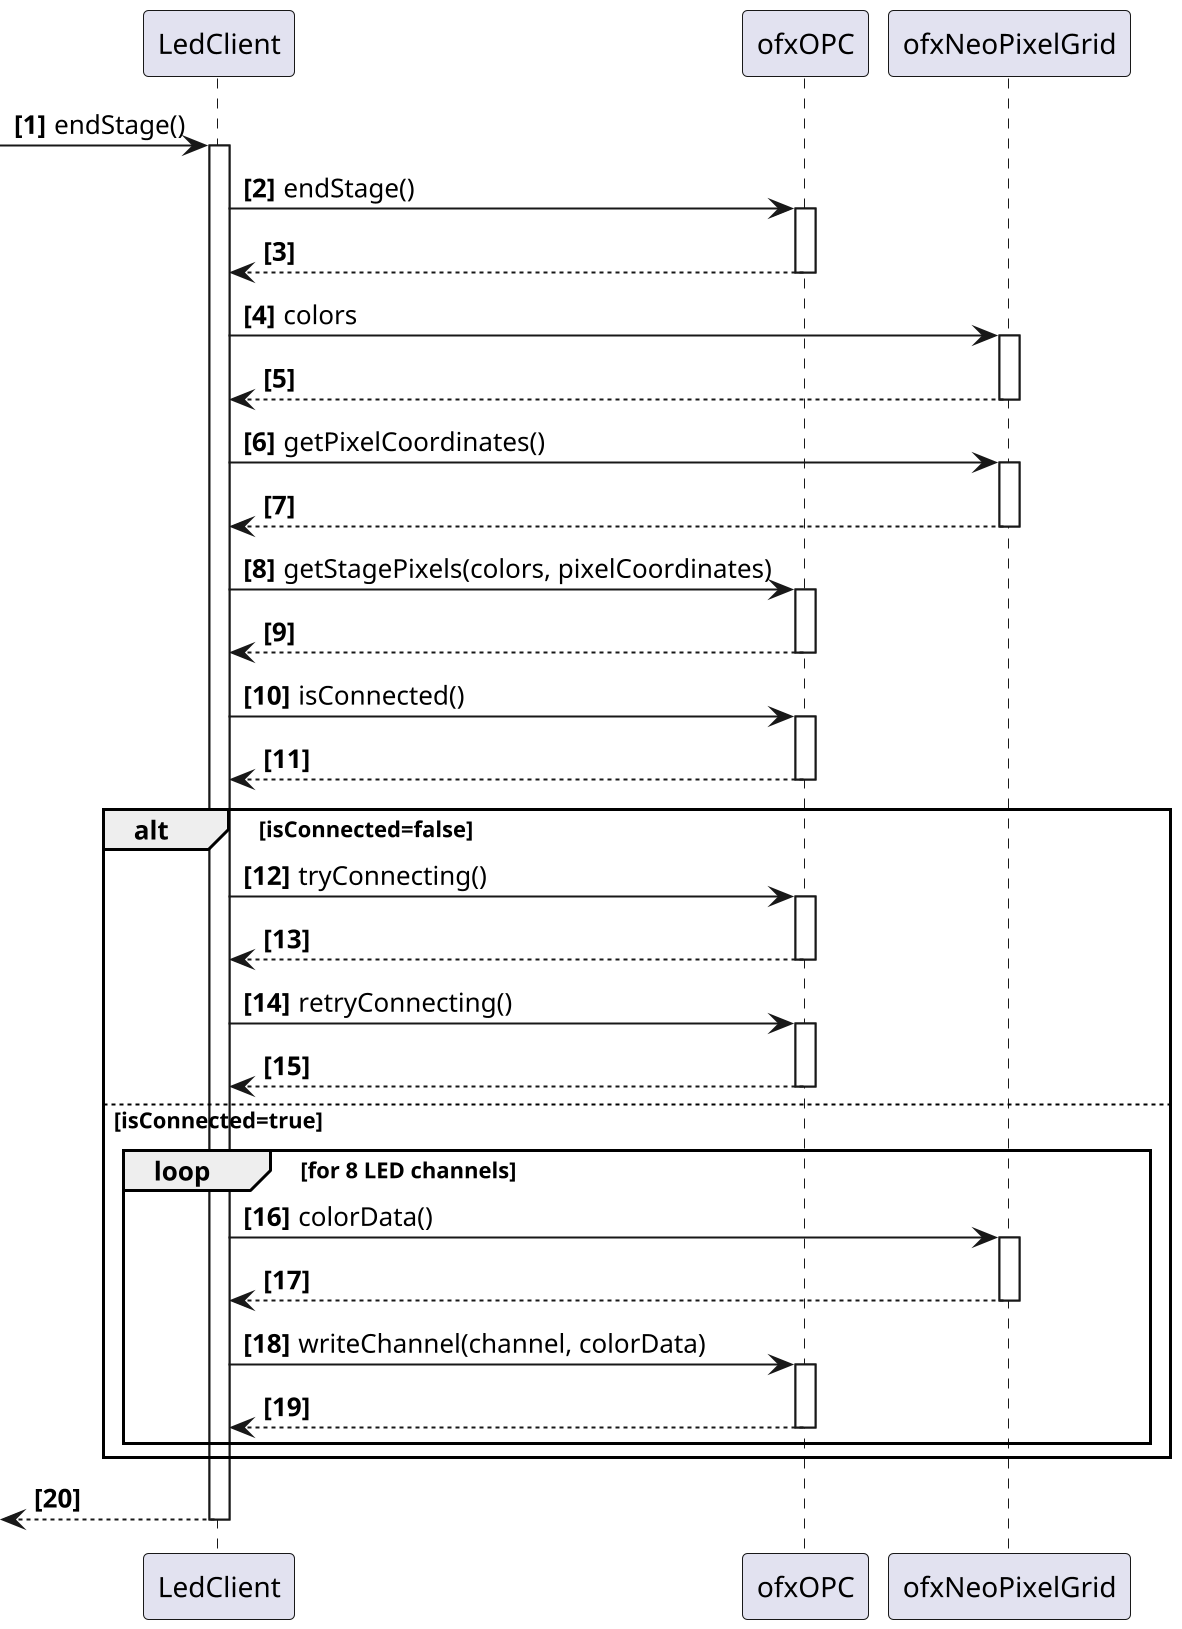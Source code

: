 @startuml Led Client
scale 2
autonumber "<b>[0]"

participant LedClient
participant ofxOPC
participant ofxNeoPixelGrid

[-> LedClient : endStage()
activate LedClient
LedClient -> ofxOPC : endStage()
activate ofxOPC
LedClient <-- ofxOPC
deactivate ofxOPC
LedClient -> ofxNeoPixelGrid : colors
activate ofxNeoPixelGrid
LedClient <-- ofxNeoPixelGrid
deactivate ofxNeoPixelGrid
LedClient -> ofxNeoPixelGrid : getPixelCoordinates()
activate ofxNeoPixelGrid
LedClient <-- ofxNeoPixelGrid
deactivate ofxNeoPixelGrid
LedClient -> ofxOPC : getStagePixels(colors, pixelCoordinates)
activate ofxOPC
LedClient <-- ofxOPC
deactivate ofxOPC
LedClient -> ofxOPC : isConnected()
activate ofxOPC
LedClient <-- ofxOPC
deactivate ofxOPC
alt isConnected=false
    LedClient -> ofxOPC : tryConnecting()
    activate ofxOPC
    LedClient <-- ofxOPC
    deactivate ofxOPC
    LedClient -> ofxOPC : retryConnecting()
    activate ofxOPC
    LedClient <-- ofxOPC
    deactivate ofxOPC
else isConnected=true
    loop for 8 LED channels
        LedClient -> ofxNeoPixelGrid : colorData()
        activate ofxNeoPixelGrid
        LedClient <-- ofxNeoPixelGrid
        deactivate ofxNeoPixelGrid
        LedClient -> ofxOPC : writeChannel(channel, colorData)
        activate ofxOPC
        LedClient <-- ofxOPC
        deactivate ofxOPC
    end
end

[<-- LedClient
deactivate LedClient


@enduml